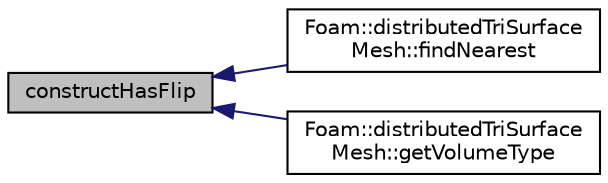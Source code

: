 digraph "constructHasFlip"
{
  bgcolor="transparent";
  edge [fontname="Helvetica",fontsize="10",labelfontname="Helvetica",labelfontsize="10"];
  node [fontname="Helvetica",fontsize="10",shape=record];
  rankdir="LR";
  Node1 [label="constructHasFlip",height=0.2,width=0.4,color="black", fillcolor="grey75", style="filled" fontcolor="black"];
  Node1 -> Node2 [dir="back",color="midnightblue",fontsize="10",style="solid",fontname="Helvetica"];
  Node2 [label="Foam::distributedTriSurface\lMesh::findNearest",height=0.2,width=0.4,color="black",URL="$classFoam_1_1distributedTriSurfaceMesh.html#ad64c821f48b189f0be09244ae2037fdc"];
  Node1 -> Node3 [dir="back",color="midnightblue",fontsize="10",style="solid",fontname="Helvetica"];
  Node3 [label="Foam::distributedTriSurface\lMesh::getVolumeType",height=0.2,width=0.4,color="black",URL="$classFoam_1_1distributedTriSurfaceMesh.html#a841fec7c9618319def0abf8af87b96d4",tooltip="Determine type (inside/outside/mixed) for point. unknown if. "];
}
